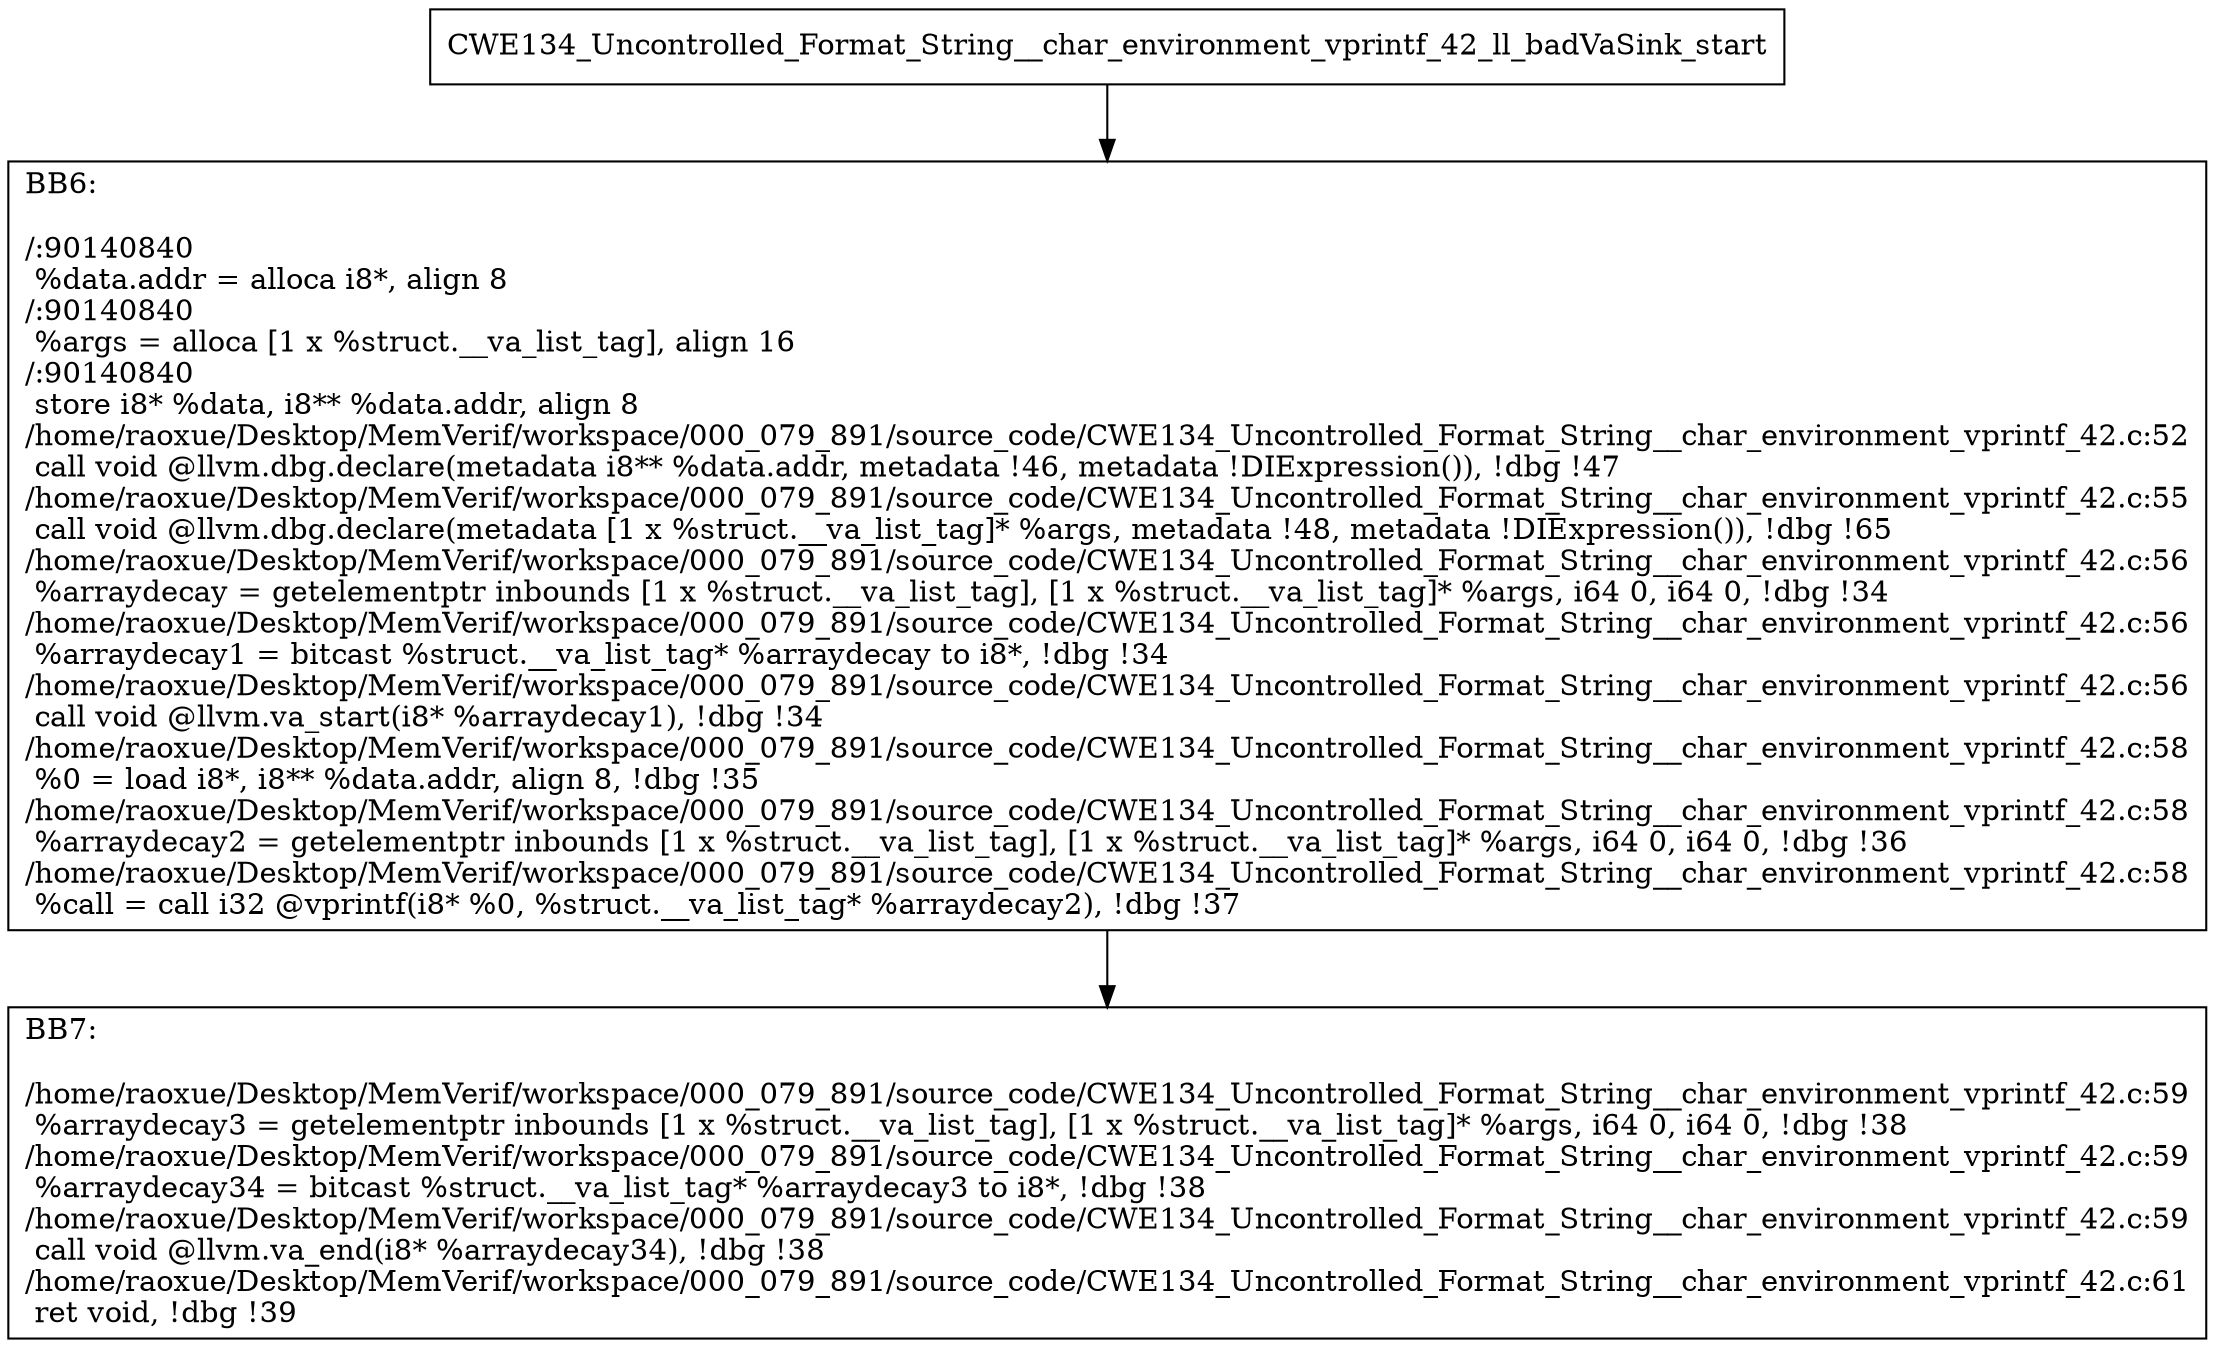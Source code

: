 digraph "CFG for'CWE134_Uncontrolled_Format_String__char_environment_vprintf_42_ll_badVaSink' function" {
	BBCWE134_Uncontrolled_Format_String__char_environment_vprintf_42_ll_badVaSink_start[shape=record,label="{CWE134_Uncontrolled_Format_String__char_environment_vprintf_42_ll_badVaSink_start}"];
	BBCWE134_Uncontrolled_Format_String__char_environment_vprintf_42_ll_badVaSink_start-> CWE134_Uncontrolled_Format_String__char_environment_vprintf_42_ll_badVaSinkBB6;
	CWE134_Uncontrolled_Format_String__char_environment_vprintf_42_ll_badVaSinkBB6 [shape=record, label="{BB6:\l\l/:90140840\l
  %data.addr = alloca i8*, align 8\l
/:90140840\l
  %args = alloca [1 x %struct.__va_list_tag], align 16\l
/:90140840\l
  store i8* %data, i8** %data.addr, align 8\l
/home/raoxue/Desktop/MemVerif/workspace/000_079_891/source_code/CWE134_Uncontrolled_Format_String__char_environment_vprintf_42.c:52\l
  call void @llvm.dbg.declare(metadata i8** %data.addr, metadata !46, metadata !DIExpression()), !dbg !47\l
/home/raoxue/Desktop/MemVerif/workspace/000_079_891/source_code/CWE134_Uncontrolled_Format_String__char_environment_vprintf_42.c:55\l
  call void @llvm.dbg.declare(metadata [1 x %struct.__va_list_tag]* %args, metadata !48, metadata !DIExpression()), !dbg !65\l
/home/raoxue/Desktop/MemVerif/workspace/000_079_891/source_code/CWE134_Uncontrolled_Format_String__char_environment_vprintf_42.c:56\l
  %arraydecay = getelementptr inbounds [1 x %struct.__va_list_tag], [1 x %struct.__va_list_tag]* %args, i64 0, i64 0, !dbg !34\l
/home/raoxue/Desktop/MemVerif/workspace/000_079_891/source_code/CWE134_Uncontrolled_Format_String__char_environment_vprintf_42.c:56\l
  %arraydecay1 = bitcast %struct.__va_list_tag* %arraydecay to i8*, !dbg !34\l
/home/raoxue/Desktop/MemVerif/workspace/000_079_891/source_code/CWE134_Uncontrolled_Format_String__char_environment_vprintf_42.c:56\l
  call void @llvm.va_start(i8* %arraydecay1), !dbg !34\l
/home/raoxue/Desktop/MemVerif/workspace/000_079_891/source_code/CWE134_Uncontrolled_Format_String__char_environment_vprintf_42.c:58\l
  %0 = load i8*, i8** %data.addr, align 8, !dbg !35\l
/home/raoxue/Desktop/MemVerif/workspace/000_079_891/source_code/CWE134_Uncontrolled_Format_String__char_environment_vprintf_42.c:58\l
  %arraydecay2 = getelementptr inbounds [1 x %struct.__va_list_tag], [1 x %struct.__va_list_tag]* %args, i64 0, i64 0, !dbg !36\l
/home/raoxue/Desktop/MemVerif/workspace/000_079_891/source_code/CWE134_Uncontrolled_Format_String__char_environment_vprintf_42.c:58\l
  %call = call i32 @vprintf(i8* %0, %struct.__va_list_tag* %arraydecay2), !dbg !37\l
}"];
	CWE134_Uncontrolled_Format_String__char_environment_vprintf_42_ll_badVaSinkBB6-> CWE134_Uncontrolled_Format_String__char_environment_vprintf_42_ll_badVaSinkBB7;
	CWE134_Uncontrolled_Format_String__char_environment_vprintf_42_ll_badVaSinkBB7 [shape=record, label="{BB7:\l\l/home/raoxue/Desktop/MemVerif/workspace/000_079_891/source_code/CWE134_Uncontrolled_Format_String__char_environment_vprintf_42.c:59\l
  %arraydecay3 = getelementptr inbounds [1 x %struct.__va_list_tag], [1 x %struct.__va_list_tag]* %args, i64 0, i64 0, !dbg !38\l
/home/raoxue/Desktop/MemVerif/workspace/000_079_891/source_code/CWE134_Uncontrolled_Format_String__char_environment_vprintf_42.c:59\l
  %arraydecay34 = bitcast %struct.__va_list_tag* %arraydecay3 to i8*, !dbg !38\l
/home/raoxue/Desktop/MemVerif/workspace/000_079_891/source_code/CWE134_Uncontrolled_Format_String__char_environment_vprintf_42.c:59\l
  call void @llvm.va_end(i8* %arraydecay34), !dbg !38\l
/home/raoxue/Desktop/MemVerif/workspace/000_079_891/source_code/CWE134_Uncontrolled_Format_String__char_environment_vprintf_42.c:61\l
  ret void, !dbg !39\l
}"];
}
